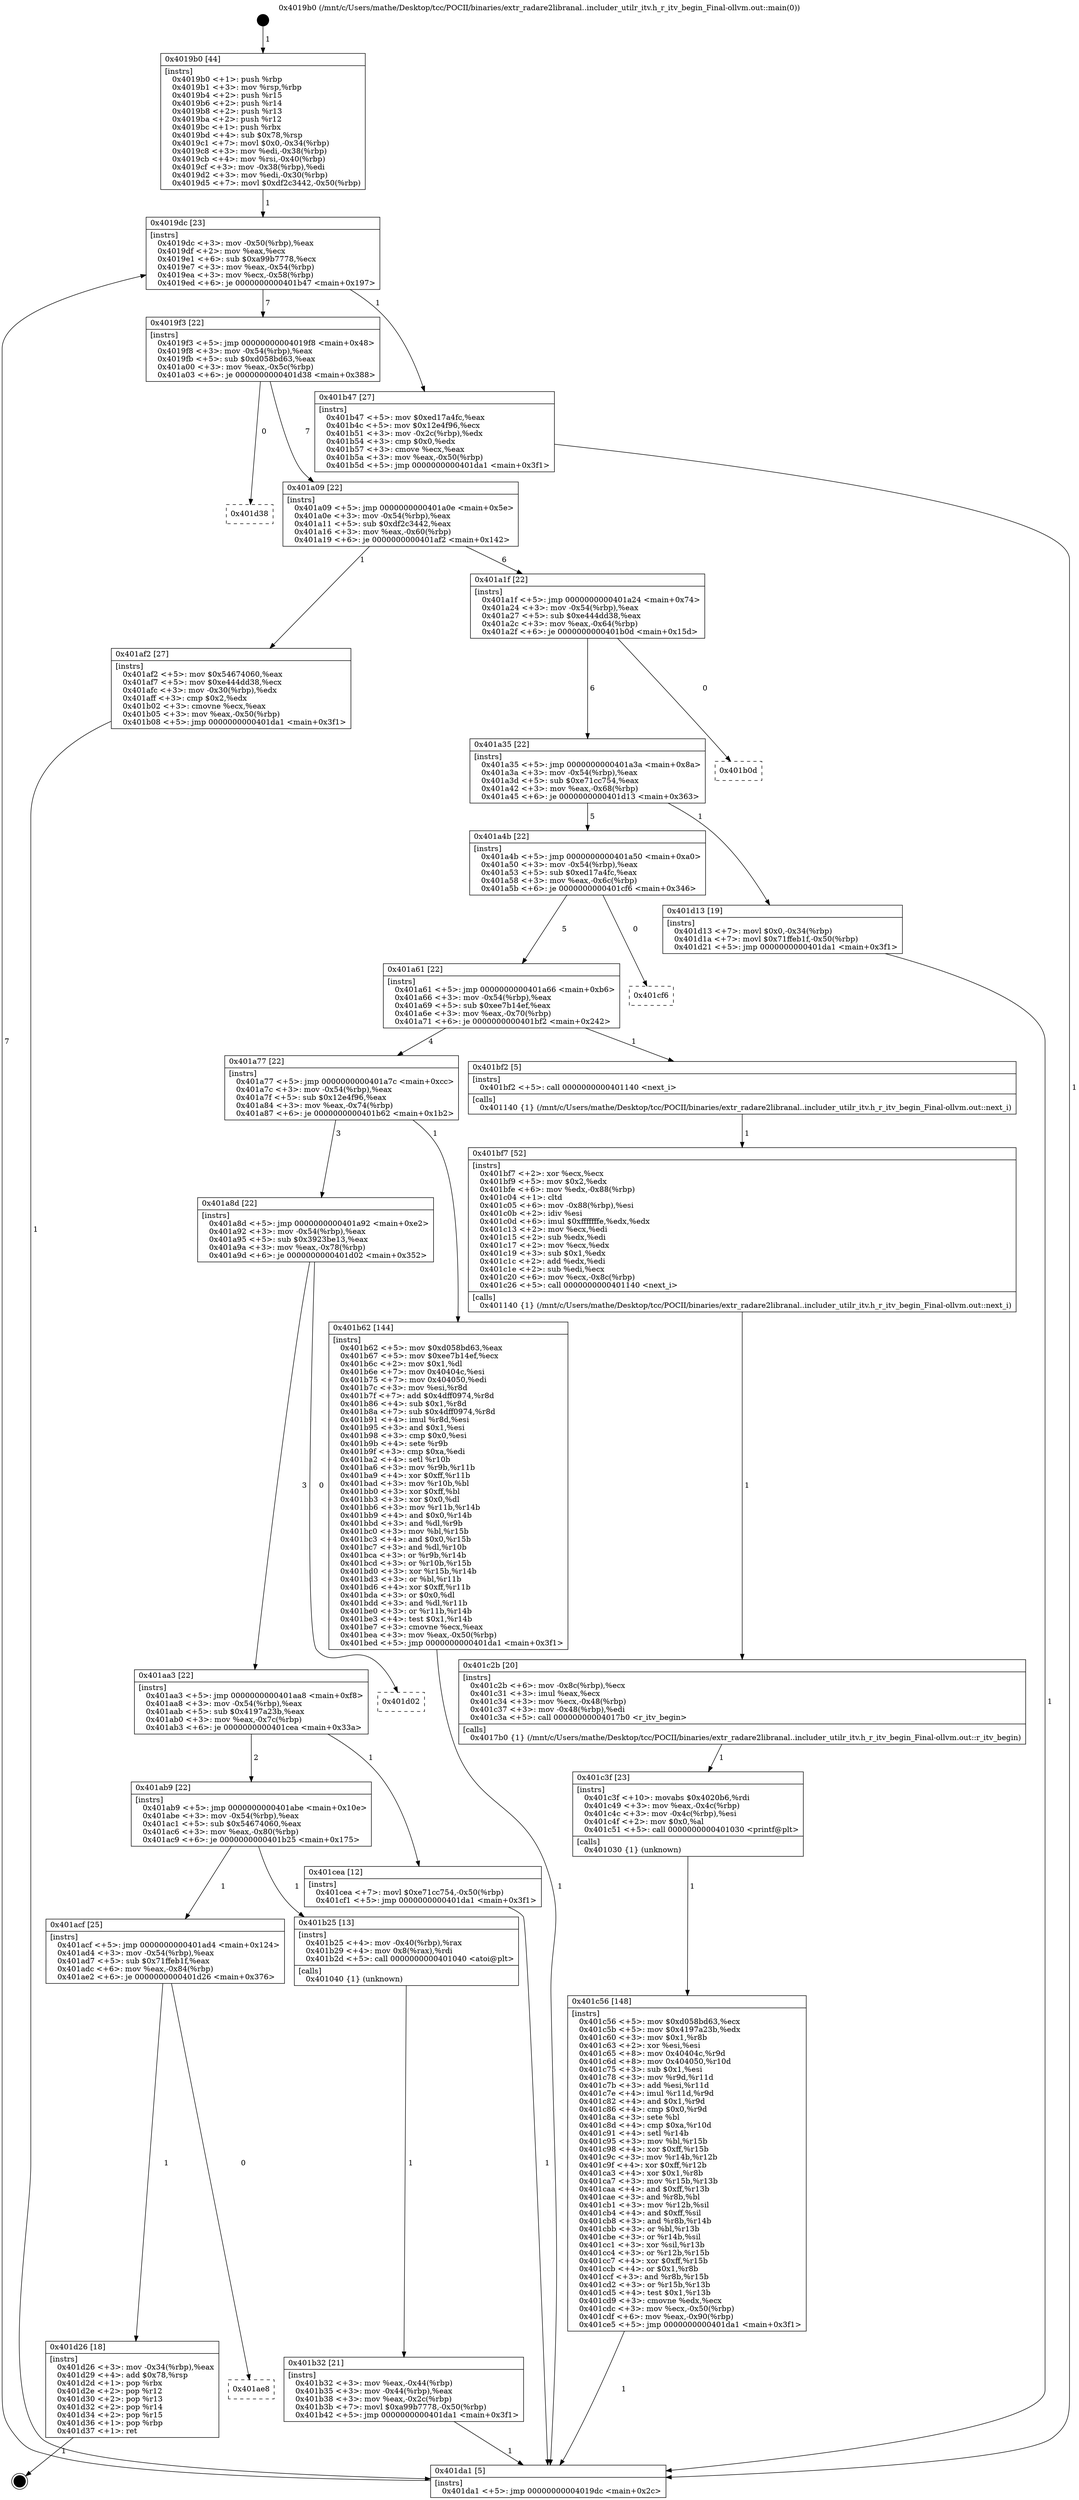 digraph "0x4019b0" {
  label = "0x4019b0 (/mnt/c/Users/mathe/Desktop/tcc/POCII/binaries/extr_radare2libranal..includer_utilr_itv.h_r_itv_begin_Final-ollvm.out::main(0))"
  labelloc = "t"
  node[shape=record]

  Entry [label="",width=0.3,height=0.3,shape=circle,fillcolor=black,style=filled]
  "0x4019dc" [label="{
     0x4019dc [23]\l
     | [instrs]\l
     &nbsp;&nbsp;0x4019dc \<+3\>: mov -0x50(%rbp),%eax\l
     &nbsp;&nbsp;0x4019df \<+2\>: mov %eax,%ecx\l
     &nbsp;&nbsp;0x4019e1 \<+6\>: sub $0xa99b7778,%ecx\l
     &nbsp;&nbsp;0x4019e7 \<+3\>: mov %eax,-0x54(%rbp)\l
     &nbsp;&nbsp;0x4019ea \<+3\>: mov %ecx,-0x58(%rbp)\l
     &nbsp;&nbsp;0x4019ed \<+6\>: je 0000000000401b47 \<main+0x197\>\l
  }"]
  "0x401b47" [label="{
     0x401b47 [27]\l
     | [instrs]\l
     &nbsp;&nbsp;0x401b47 \<+5\>: mov $0xed17a4fc,%eax\l
     &nbsp;&nbsp;0x401b4c \<+5\>: mov $0x12e4f96,%ecx\l
     &nbsp;&nbsp;0x401b51 \<+3\>: mov -0x2c(%rbp),%edx\l
     &nbsp;&nbsp;0x401b54 \<+3\>: cmp $0x0,%edx\l
     &nbsp;&nbsp;0x401b57 \<+3\>: cmove %ecx,%eax\l
     &nbsp;&nbsp;0x401b5a \<+3\>: mov %eax,-0x50(%rbp)\l
     &nbsp;&nbsp;0x401b5d \<+5\>: jmp 0000000000401da1 \<main+0x3f1\>\l
  }"]
  "0x4019f3" [label="{
     0x4019f3 [22]\l
     | [instrs]\l
     &nbsp;&nbsp;0x4019f3 \<+5\>: jmp 00000000004019f8 \<main+0x48\>\l
     &nbsp;&nbsp;0x4019f8 \<+3\>: mov -0x54(%rbp),%eax\l
     &nbsp;&nbsp;0x4019fb \<+5\>: sub $0xd058bd63,%eax\l
     &nbsp;&nbsp;0x401a00 \<+3\>: mov %eax,-0x5c(%rbp)\l
     &nbsp;&nbsp;0x401a03 \<+6\>: je 0000000000401d38 \<main+0x388\>\l
  }"]
  Exit [label="",width=0.3,height=0.3,shape=circle,fillcolor=black,style=filled,peripheries=2]
  "0x401d38" [label="{
     0x401d38\l
  }", style=dashed]
  "0x401a09" [label="{
     0x401a09 [22]\l
     | [instrs]\l
     &nbsp;&nbsp;0x401a09 \<+5\>: jmp 0000000000401a0e \<main+0x5e\>\l
     &nbsp;&nbsp;0x401a0e \<+3\>: mov -0x54(%rbp),%eax\l
     &nbsp;&nbsp;0x401a11 \<+5\>: sub $0xdf2c3442,%eax\l
     &nbsp;&nbsp;0x401a16 \<+3\>: mov %eax,-0x60(%rbp)\l
     &nbsp;&nbsp;0x401a19 \<+6\>: je 0000000000401af2 \<main+0x142\>\l
  }"]
  "0x401ae8" [label="{
     0x401ae8\l
  }", style=dashed]
  "0x401af2" [label="{
     0x401af2 [27]\l
     | [instrs]\l
     &nbsp;&nbsp;0x401af2 \<+5\>: mov $0x54674060,%eax\l
     &nbsp;&nbsp;0x401af7 \<+5\>: mov $0xe444dd38,%ecx\l
     &nbsp;&nbsp;0x401afc \<+3\>: mov -0x30(%rbp),%edx\l
     &nbsp;&nbsp;0x401aff \<+3\>: cmp $0x2,%edx\l
     &nbsp;&nbsp;0x401b02 \<+3\>: cmovne %ecx,%eax\l
     &nbsp;&nbsp;0x401b05 \<+3\>: mov %eax,-0x50(%rbp)\l
     &nbsp;&nbsp;0x401b08 \<+5\>: jmp 0000000000401da1 \<main+0x3f1\>\l
  }"]
  "0x401a1f" [label="{
     0x401a1f [22]\l
     | [instrs]\l
     &nbsp;&nbsp;0x401a1f \<+5\>: jmp 0000000000401a24 \<main+0x74\>\l
     &nbsp;&nbsp;0x401a24 \<+3\>: mov -0x54(%rbp),%eax\l
     &nbsp;&nbsp;0x401a27 \<+5\>: sub $0xe444dd38,%eax\l
     &nbsp;&nbsp;0x401a2c \<+3\>: mov %eax,-0x64(%rbp)\l
     &nbsp;&nbsp;0x401a2f \<+6\>: je 0000000000401b0d \<main+0x15d\>\l
  }"]
  "0x401da1" [label="{
     0x401da1 [5]\l
     | [instrs]\l
     &nbsp;&nbsp;0x401da1 \<+5\>: jmp 00000000004019dc \<main+0x2c\>\l
  }"]
  "0x4019b0" [label="{
     0x4019b0 [44]\l
     | [instrs]\l
     &nbsp;&nbsp;0x4019b0 \<+1\>: push %rbp\l
     &nbsp;&nbsp;0x4019b1 \<+3\>: mov %rsp,%rbp\l
     &nbsp;&nbsp;0x4019b4 \<+2\>: push %r15\l
     &nbsp;&nbsp;0x4019b6 \<+2\>: push %r14\l
     &nbsp;&nbsp;0x4019b8 \<+2\>: push %r13\l
     &nbsp;&nbsp;0x4019ba \<+2\>: push %r12\l
     &nbsp;&nbsp;0x4019bc \<+1\>: push %rbx\l
     &nbsp;&nbsp;0x4019bd \<+4\>: sub $0x78,%rsp\l
     &nbsp;&nbsp;0x4019c1 \<+7\>: movl $0x0,-0x34(%rbp)\l
     &nbsp;&nbsp;0x4019c8 \<+3\>: mov %edi,-0x38(%rbp)\l
     &nbsp;&nbsp;0x4019cb \<+4\>: mov %rsi,-0x40(%rbp)\l
     &nbsp;&nbsp;0x4019cf \<+3\>: mov -0x38(%rbp),%edi\l
     &nbsp;&nbsp;0x4019d2 \<+3\>: mov %edi,-0x30(%rbp)\l
     &nbsp;&nbsp;0x4019d5 \<+7\>: movl $0xdf2c3442,-0x50(%rbp)\l
  }"]
  "0x401d26" [label="{
     0x401d26 [18]\l
     | [instrs]\l
     &nbsp;&nbsp;0x401d26 \<+3\>: mov -0x34(%rbp),%eax\l
     &nbsp;&nbsp;0x401d29 \<+4\>: add $0x78,%rsp\l
     &nbsp;&nbsp;0x401d2d \<+1\>: pop %rbx\l
     &nbsp;&nbsp;0x401d2e \<+2\>: pop %r12\l
     &nbsp;&nbsp;0x401d30 \<+2\>: pop %r13\l
     &nbsp;&nbsp;0x401d32 \<+2\>: pop %r14\l
     &nbsp;&nbsp;0x401d34 \<+2\>: pop %r15\l
     &nbsp;&nbsp;0x401d36 \<+1\>: pop %rbp\l
     &nbsp;&nbsp;0x401d37 \<+1\>: ret\l
  }"]
  "0x401b0d" [label="{
     0x401b0d\l
  }", style=dashed]
  "0x401a35" [label="{
     0x401a35 [22]\l
     | [instrs]\l
     &nbsp;&nbsp;0x401a35 \<+5\>: jmp 0000000000401a3a \<main+0x8a\>\l
     &nbsp;&nbsp;0x401a3a \<+3\>: mov -0x54(%rbp),%eax\l
     &nbsp;&nbsp;0x401a3d \<+5\>: sub $0xe71cc754,%eax\l
     &nbsp;&nbsp;0x401a42 \<+3\>: mov %eax,-0x68(%rbp)\l
     &nbsp;&nbsp;0x401a45 \<+6\>: je 0000000000401d13 \<main+0x363\>\l
  }"]
  "0x401c56" [label="{
     0x401c56 [148]\l
     | [instrs]\l
     &nbsp;&nbsp;0x401c56 \<+5\>: mov $0xd058bd63,%ecx\l
     &nbsp;&nbsp;0x401c5b \<+5\>: mov $0x4197a23b,%edx\l
     &nbsp;&nbsp;0x401c60 \<+3\>: mov $0x1,%r8b\l
     &nbsp;&nbsp;0x401c63 \<+2\>: xor %esi,%esi\l
     &nbsp;&nbsp;0x401c65 \<+8\>: mov 0x40404c,%r9d\l
     &nbsp;&nbsp;0x401c6d \<+8\>: mov 0x404050,%r10d\l
     &nbsp;&nbsp;0x401c75 \<+3\>: sub $0x1,%esi\l
     &nbsp;&nbsp;0x401c78 \<+3\>: mov %r9d,%r11d\l
     &nbsp;&nbsp;0x401c7b \<+3\>: add %esi,%r11d\l
     &nbsp;&nbsp;0x401c7e \<+4\>: imul %r11d,%r9d\l
     &nbsp;&nbsp;0x401c82 \<+4\>: and $0x1,%r9d\l
     &nbsp;&nbsp;0x401c86 \<+4\>: cmp $0x0,%r9d\l
     &nbsp;&nbsp;0x401c8a \<+3\>: sete %bl\l
     &nbsp;&nbsp;0x401c8d \<+4\>: cmp $0xa,%r10d\l
     &nbsp;&nbsp;0x401c91 \<+4\>: setl %r14b\l
     &nbsp;&nbsp;0x401c95 \<+3\>: mov %bl,%r15b\l
     &nbsp;&nbsp;0x401c98 \<+4\>: xor $0xff,%r15b\l
     &nbsp;&nbsp;0x401c9c \<+3\>: mov %r14b,%r12b\l
     &nbsp;&nbsp;0x401c9f \<+4\>: xor $0xff,%r12b\l
     &nbsp;&nbsp;0x401ca3 \<+4\>: xor $0x1,%r8b\l
     &nbsp;&nbsp;0x401ca7 \<+3\>: mov %r15b,%r13b\l
     &nbsp;&nbsp;0x401caa \<+4\>: and $0xff,%r13b\l
     &nbsp;&nbsp;0x401cae \<+3\>: and %r8b,%bl\l
     &nbsp;&nbsp;0x401cb1 \<+3\>: mov %r12b,%sil\l
     &nbsp;&nbsp;0x401cb4 \<+4\>: and $0xff,%sil\l
     &nbsp;&nbsp;0x401cb8 \<+3\>: and %r8b,%r14b\l
     &nbsp;&nbsp;0x401cbb \<+3\>: or %bl,%r13b\l
     &nbsp;&nbsp;0x401cbe \<+3\>: or %r14b,%sil\l
     &nbsp;&nbsp;0x401cc1 \<+3\>: xor %sil,%r13b\l
     &nbsp;&nbsp;0x401cc4 \<+3\>: or %r12b,%r15b\l
     &nbsp;&nbsp;0x401cc7 \<+4\>: xor $0xff,%r15b\l
     &nbsp;&nbsp;0x401ccb \<+4\>: or $0x1,%r8b\l
     &nbsp;&nbsp;0x401ccf \<+3\>: and %r8b,%r15b\l
     &nbsp;&nbsp;0x401cd2 \<+3\>: or %r15b,%r13b\l
     &nbsp;&nbsp;0x401cd5 \<+4\>: test $0x1,%r13b\l
     &nbsp;&nbsp;0x401cd9 \<+3\>: cmovne %edx,%ecx\l
     &nbsp;&nbsp;0x401cdc \<+3\>: mov %ecx,-0x50(%rbp)\l
     &nbsp;&nbsp;0x401cdf \<+6\>: mov %eax,-0x90(%rbp)\l
     &nbsp;&nbsp;0x401ce5 \<+5\>: jmp 0000000000401da1 \<main+0x3f1\>\l
  }"]
  "0x401d13" [label="{
     0x401d13 [19]\l
     | [instrs]\l
     &nbsp;&nbsp;0x401d13 \<+7\>: movl $0x0,-0x34(%rbp)\l
     &nbsp;&nbsp;0x401d1a \<+7\>: movl $0x71ffeb1f,-0x50(%rbp)\l
     &nbsp;&nbsp;0x401d21 \<+5\>: jmp 0000000000401da1 \<main+0x3f1\>\l
  }"]
  "0x401a4b" [label="{
     0x401a4b [22]\l
     | [instrs]\l
     &nbsp;&nbsp;0x401a4b \<+5\>: jmp 0000000000401a50 \<main+0xa0\>\l
     &nbsp;&nbsp;0x401a50 \<+3\>: mov -0x54(%rbp),%eax\l
     &nbsp;&nbsp;0x401a53 \<+5\>: sub $0xed17a4fc,%eax\l
     &nbsp;&nbsp;0x401a58 \<+3\>: mov %eax,-0x6c(%rbp)\l
     &nbsp;&nbsp;0x401a5b \<+6\>: je 0000000000401cf6 \<main+0x346\>\l
  }"]
  "0x401c3f" [label="{
     0x401c3f [23]\l
     | [instrs]\l
     &nbsp;&nbsp;0x401c3f \<+10\>: movabs $0x4020b6,%rdi\l
     &nbsp;&nbsp;0x401c49 \<+3\>: mov %eax,-0x4c(%rbp)\l
     &nbsp;&nbsp;0x401c4c \<+3\>: mov -0x4c(%rbp),%esi\l
     &nbsp;&nbsp;0x401c4f \<+2\>: mov $0x0,%al\l
     &nbsp;&nbsp;0x401c51 \<+5\>: call 0000000000401030 \<printf@plt\>\l
     | [calls]\l
     &nbsp;&nbsp;0x401030 \{1\} (unknown)\l
  }"]
  "0x401cf6" [label="{
     0x401cf6\l
  }", style=dashed]
  "0x401a61" [label="{
     0x401a61 [22]\l
     | [instrs]\l
     &nbsp;&nbsp;0x401a61 \<+5\>: jmp 0000000000401a66 \<main+0xb6\>\l
     &nbsp;&nbsp;0x401a66 \<+3\>: mov -0x54(%rbp),%eax\l
     &nbsp;&nbsp;0x401a69 \<+5\>: sub $0xee7b14ef,%eax\l
     &nbsp;&nbsp;0x401a6e \<+3\>: mov %eax,-0x70(%rbp)\l
     &nbsp;&nbsp;0x401a71 \<+6\>: je 0000000000401bf2 \<main+0x242\>\l
  }"]
  "0x401c2b" [label="{
     0x401c2b [20]\l
     | [instrs]\l
     &nbsp;&nbsp;0x401c2b \<+6\>: mov -0x8c(%rbp),%ecx\l
     &nbsp;&nbsp;0x401c31 \<+3\>: imul %eax,%ecx\l
     &nbsp;&nbsp;0x401c34 \<+3\>: mov %ecx,-0x48(%rbp)\l
     &nbsp;&nbsp;0x401c37 \<+3\>: mov -0x48(%rbp),%edi\l
     &nbsp;&nbsp;0x401c3a \<+5\>: call 00000000004017b0 \<r_itv_begin\>\l
     | [calls]\l
     &nbsp;&nbsp;0x4017b0 \{1\} (/mnt/c/Users/mathe/Desktop/tcc/POCII/binaries/extr_radare2libranal..includer_utilr_itv.h_r_itv_begin_Final-ollvm.out::r_itv_begin)\l
  }"]
  "0x401bf2" [label="{
     0x401bf2 [5]\l
     | [instrs]\l
     &nbsp;&nbsp;0x401bf2 \<+5\>: call 0000000000401140 \<next_i\>\l
     | [calls]\l
     &nbsp;&nbsp;0x401140 \{1\} (/mnt/c/Users/mathe/Desktop/tcc/POCII/binaries/extr_radare2libranal..includer_utilr_itv.h_r_itv_begin_Final-ollvm.out::next_i)\l
  }"]
  "0x401a77" [label="{
     0x401a77 [22]\l
     | [instrs]\l
     &nbsp;&nbsp;0x401a77 \<+5\>: jmp 0000000000401a7c \<main+0xcc\>\l
     &nbsp;&nbsp;0x401a7c \<+3\>: mov -0x54(%rbp),%eax\l
     &nbsp;&nbsp;0x401a7f \<+5\>: sub $0x12e4f96,%eax\l
     &nbsp;&nbsp;0x401a84 \<+3\>: mov %eax,-0x74(%rbp)\l
     &nbsp;&nbsp;0x401a87 \<+6\>: je 0000000000401b62 \<main+0x1b2\>\l
  }"]
  "0x401bf7" [label="{
     0x401bf7 [52]\l
     | [instrs]\l
     &nbsp;&nbsp;0x401bf7 \<+2\>: xor %ecx,%ecx\l
     &nbsp;&nbsp;0x401bf9 \<+5\>: mov $0x2,%edx\l
     &nbsp;&nbsp;0x401bfe \<+6\>: mov %edx,-0x88(%rbp)\l
     &nbsp;&nbsp;0x401c04 \<+1\>: cltd\l
     &nbsp;&nbsp;0x401c05 \<+6\>: mov -0x88(%rbp),%esi\l
     &nbsp;&nbsp;0x401c0b \<+2\>: idiv %esi\l
     &nbsp;&nbsp;0x401c0d \<+6\>: imul $0xfffffffe,%edx,%edx\l
     &nbsp;&nbsp;0x401c13 \<+2\>: mov %ecx,%edi\l
     &nbsp;&nbsp;0x401c15 \<+2\>: sub %edx,%edi\l
     &nbsp;&nbsp;0x401c17 \<+2\>: mov %ecx,%edx\l
     &nbsp;&nbsp;0x401c19 \<+3\>: sub $0x1,%edx\l
     &nbsp;&nbsp;0x401c1c \<+2\>: add %edx,%edi\l
     &nbsp;&nbsp;0x401c1e \<+2\>: sub %edi,%ecx\l
     &nbsp;&nbsp;0x401c20 \<+6\>: mov %ecx,-0x8c(%rbp)\l
     &nbsp;&nbsp;0x401c26 \<+5\>: call 0000000000401140 \<next_i\>\l
     | [calls]\l
     &nbsp;&nbsp;0x401140 \{1\} (/mnt/c/Users/mathe/Desktop/tcc/POCII/binaries/extr_radare2libranal..includer_utilr_itv.h_r_itv_begin_Final-ollvm.out::next_i)\l
  }"]
  "0x401b62" [label="{
     0x401b62 [144]\l
     | [instrs]\l
     &nbsp;&nbsp;0x401b62 \<+5\>: mov $0xd058bd63,%eax\l
     &nbsp;&nbsp;0x401b67 \<+5\>: mov $0xee7b14ef,%ecx\l
     &nbsp;&nbsp;0x401b6c \<+2\>: mov $0x1,%dl\l
     &nbsp;&nbsp;0x401b6e \<+7\>: mov 0x40404c,%esi\l
     &nbsp;&nbsp;0x401b75 \<+7\>: mov 0x404050,%edi\l
     &nbsp;&nbsp;0x401b7c \<+3\>: mov %esi,%r8d\l
     &nbsp;&nbsp;0x401b7f \<+7\>: add $0x4dff0974,%r8d\l
     &nbsp;&nbsp;0x401b86 \<+4\>: sub $0x1,%r8d\l
     &nbsp;&nbsp;0x401b8a \<+7\>: sub $0x4dff0974,%r8d\l
     &nbsp;&nbsp;0x401b91 \<+4\>: imul %r8d,%esi\l
     &nbsp;&nbsp;0x401b95 \<+3\>: and $0x1,%esi\l
     &nbsp;&nbsp;0x401b98 \<+3\>: cmp $0x0,%esi\l
     &nbsp;&nbsp;0x401b9b \<+4\>: sete %r9b\l
     &nbsp;&nbsp;0x401b9f \<+3\>: cmp $0xa,%edi\l
     &nbsp;&nbsp;0x401ba2 \<+4\>: setl %r10b\l
     &nbsp;&nbsp;0x401ba6 \<+3\>: mov %r9b,%r11b\l
     &nbsp;&nbsp;0x401ba9 \<+4\>: xor $0xff,%r11b\l
     &nbsp;&nbsp;0x401bad \<+3\>: mov %r10b,%bl\l
     &nbsp;&nbsp;0x401bb0 \<+3\>: xor $0xff,%bl\l
     &nbsp;&nbsp;0x401bb3 \<+3\>: xor $0x0,%dl\l
     &nbsp;&nbsp;0x401bb6 \<+3\>: mov %r11b,%r14b\l
     &nbsp;&nbsp;0x401bb9 \<+4\>: and $0x0,%r14b\l
     &nbsp;&nbsp;0x401bbd \<+3\>: and %dl,%r9b\l
     &nbsp;&nbsp;0x401bc0 \<+3\>: mov %bl,%r15b\l
     &nbsp;&nbsp;0x401bc3 \<+4\>: and $0x0,%r15b\l
     &nbsp;&nbsp;0x401bc7 \<+3\>: and %dl,%r10b\l
     &nbsp;&nbsp;0x401bca \<+3\>: or %r9b,%r14b\l
     &nbsp;&nbsp;0x401bcd \<+3\>: or %r10b,%r15b\l
     &nbsp;&nbsp;0x401bd0 \<+3\>: xor %r15b,%r14b\l
     &nbsp;&nbsp;0x401bd3 \<+3\>: or %bl,%r11b\l
     &nbsp;&nbsp;0x401bd6 \<+4\>: xor $0xff,%r11b\l
     &nbsp;&nbsp;0x401bda \<+3\>: or $0x0,%dl\l
     &nbsp;&nbsp;0x401bdd \<+3\>: and %dl,%r11b\l
     &nbsp;&nbsp;0x401be0 \<+3\>: or %r11b,%r14b\l
     &nbsp;&nbsp;0x401be3 \<+4\>: test $0x1,%r14b\l
     &nbsp;&nbsp;0x401be7 \<+3\>: cmovne %ecx,%eax\l
     &nbsp;&nbsp;0x401bea \<+3\>: mov %eax,-0x50(%rbp)\l
     &nbsp;&nbsp;0x401bed \<+5\>: jmp 0000000000401da1 \<main+0x3f1\>\l
  }"]
  "0x401a8d" [label="{
     0x401a8d [22]\l
     | [instrs]\l
     &nbsp;&nbsp;0x401a8d \<+5\>: jmp 0000000000401a92 \<main+0xe2\>\l
     &nbsp;&nbsp;0x401a92 \<+3\>: mov -0x54(%rbp),%eax\l
     &nbsp;&nbsp;0x401a95 \<+5\>: sub $0x3923be13,%eax\l
     &nbsp;&nbsp;0x401a9a \<+3\>: mov %eax,-0x78(%rbp)\l
     &nbsp;&nbsp;0x401a9d \<+6\>: je 0000000000401d02 \<main+0x352\>\l
  }"]
  "0x401b32" [label="{
     0x401b32 [21]\l
     | [instrs]\l
     &nbsp;&nbsp;0x401b32 \<+3\>: mov %eax,-0x44(%rbp)\l
     &nbsp;&nbsp;0x401b35 \<+3\>: mov -0x44(%rbp),%eax\l
     &nbsp;&nbsp;0x401b38 \<+3\>: mov %eax,-0x2c(%rbp)\l
     &nbsp;&nbsp;0x401b3b \<+7\>: movl $0xa99b7778,-0x50(%rbp)\l
     &nbsp;&nbsp;0x401b42 \<+5\>: jmp 0000000000401da1 \<main+0x3f1\>\l
  }"]
  "0x401d02" [label="{
     0x401d02\l
  }", style=dashed]
  "0x401aa3" [label="{
     0x401aa3 [22]\l
     | [instrs]\l
     &nbsp;&nbsp;0x401aa3 \<+5\>: jmp 0000000000401aa8 \<main+0xf8\>\l
     &nbsp;&nbsp;0x401aa8 \<+3\>: mov -0x54(%rbp),%eax\l
     &nbsp;&nbsp;0x401aab \<+5\>: sub $0x4197a23b,%eax\l
     &nbsp;&nbsp;0x401ab0 \<+3\>: mov %eax,-0x7c(%rbp)\l
     &nbsp;&nbsp;0x401ab3 \<+6\>: je 0000000000401cea \<main+0x33a\>\l
  }"]
  "0x401acf" [label="{
     0x401acf [25]\l
     | [instrs]\l
     &nbsp;&nbsp;0x401acf \<+5\>: jmp 0000000000401ad4 \<main+0x124\>\l
     &nbsp;&nbsp;0x401ad4 \<+3\>: mov -0x54(%rbp),%eax\l
     &nbsp;&nbsp;0x401ad7 \<+5\>: sub $0x71ffeb1f,%eax\l
     &nbsp;&nbsp;0x401adc \<+6\>: mov %eax,-0x84(%rbp)\l
     &nbsp;&nbsp;0x401ae2 \<+6\>: je 0000000000401d26 \<main+0x376\>\l
  }"]
  "0x401cea" [label="{
     0x401cea [12]\l
     | [instrs]\l
     &nbsp;&nbsp;0x401cea \<+7\>: movl $0xe71cc754,-0x50(%rbp)\l
     &nbsp;&nbsp;0x401cf1 \<+5\>: jmp 0000000000401da1 \<main+0x3f1\>\l
  }"]
  "0x401ab9" [label="{
     0x401ab9 [22]\l
     | [instrs]\l
     &nbsp;&nbsp;0x401ab9 \<+5\>: jmp 0000000000401abe \<main+0x10e\>\l
     &nbsp;&nbsp;0x401abe \<+3\>: mov -0x54(%rbp),%eax\l
     &nbsp;&nbsp;0x401ac1 \<+5\>: sub $0x54674060,%eax\l
     &nbsp;&nbsp;0x401ac6 \<+3\>: mov %eax,-0x80(%rbp)\l
     &nbsp;&nbsp;0x401ac9 \<+6\>: je 0000000000401b25 \<main+0x175\>\l
  }"]
  "0x401b25" [label="{
     0x401b25 [13]\l
     | [instrs]\l
     &nbsp;&nbsp;0x401b25 \<+4\>: mov -0x40(%rbp),%rax\l
     &nbsp;&nbsp;0x401b29 \<+4\>: mov 0x8(%rax),%rdi\l
     &nbsp;&nbsp;0x401b2d \<+5\>: call 0000000000401040 \<atoi@plt\>\l
     | [calls]\l
     &nbsp;&nbsp;0x401040 \{1\} (unknown)\l
  }"]
  Entry -> "0x4019b0" [label=" 1"]
  "0x4019dc" -> "0x401b47" [label=" 1"]
  "0x4019dc" -> "0x4019f3" [label=" 7"]
  "0x401d26" -> Exit [label=" 1"]
  "0x4019f3" -> "0x401d38" [label=" 0"]
  "0x4019f3" -> "0x401a09" [label=" 7"]
  "0x401acf" -> "0x401ae8" [label=" 0"]
  "0x401a09" -> "0x401af2" [label=" 1"]
  "0x401a09" -> "0x401a1f" [label=" 6"]
  "0x401af2" -> "0x401da1" [label=" 1"]
  "0x4019b0" -> "0x4019dc" [label=" 1"]
  "0x401da1" -> "0x4019dc" [label=" 7"]
  "0x401acf" -> "0x401d26" [label=" 1"]
  "0x401a1f" -> "0x401b0d" [label=" 0"]
  "0x401a1f" -> "0x401a35" [label=" 6"]
  "0x401d13" -> "0x401da1" [label=" 1"]
  "0x401a35" -> "0x401d13" [label=" 1"]
  "0x401a35" -> "0x401a4b" [label=" 5"]
  "0x401cea" -> "0x401da1" [label=" 1"]
  "0x401a4b" -> "0x401cf6" [label=" 0"]
  "0x401a4b" -> "0x401a61" [label=" 5"]
  "0x401c56" -> "0x401da1" [label=" 1"]
  "0x401a61" -> "0x401bf2" [label=" 1"]
  "0x401a61" -> "0x401a77" [label=" 4"]
  "0x401c3f" -> "0x401c56" [label=" 1"]
  "0x401a77" -> "0x401b62" [label=" 1"]
  "0x401a77" -> "0x401a8d" [label=" 3"]
  "0x401c2b" -> "0x401c3f" [label=" 1"]
  "0x401a8d" -> "0x401d02" [label=" 0"]
  "0x401a8d" -> "0x401aa3" [label=" 3"]
  "0x401bf7" -> "0x401c2b" [label=" 1"]
  "0x401aa3" -> "0x401cea" [label=" 1"]
  "0x401aa3" -> "0x401ab9" [label=" 2"]
  "0x401bf2" -> "0x401bf7" [label=" 1"]
  "0x401ab9" -> "0x401b25" [label=" 1"]
  "0x401ab9" -> "0x401acf" [label=" 1"]
  "0x401b25" -> "0x401b32" [label=" 1"]
  "0x401b32" -> "0x401da1" [label=" 1"]
  "0x401b47" -> "0x401da1" [label=" 1"]
  "0x401b62" -> "0x401da1" [label=" 1"]
}

